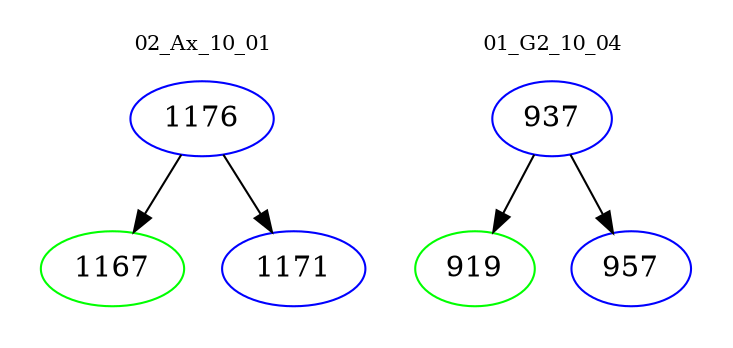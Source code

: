 digraph{
subgraph cluster_0 {
color = white
label = "02_Ax_10_01";
fontsize=10;
T0_1176 [label="1176", color="blue"]
T0_1176 -> T0_1167 [color="black"]
T0_1167 [label="1167", color="green"]
T0_1176 -> T0_1171 [color="black"]
T0_1171 [label="1171", color="blue"]
}
subgraph cluster_1 {
color = white
label = "01_G2_10_04";
fontsize=10;
T1_937 [label="937", color="blue"]
T1_937 -> T1_919 [color="black"]
T1_919 [label="919", color="green"]
T1_937 -> T1_957 [color="black"]
T1_957 [label="957", color="blue"]
}
}
